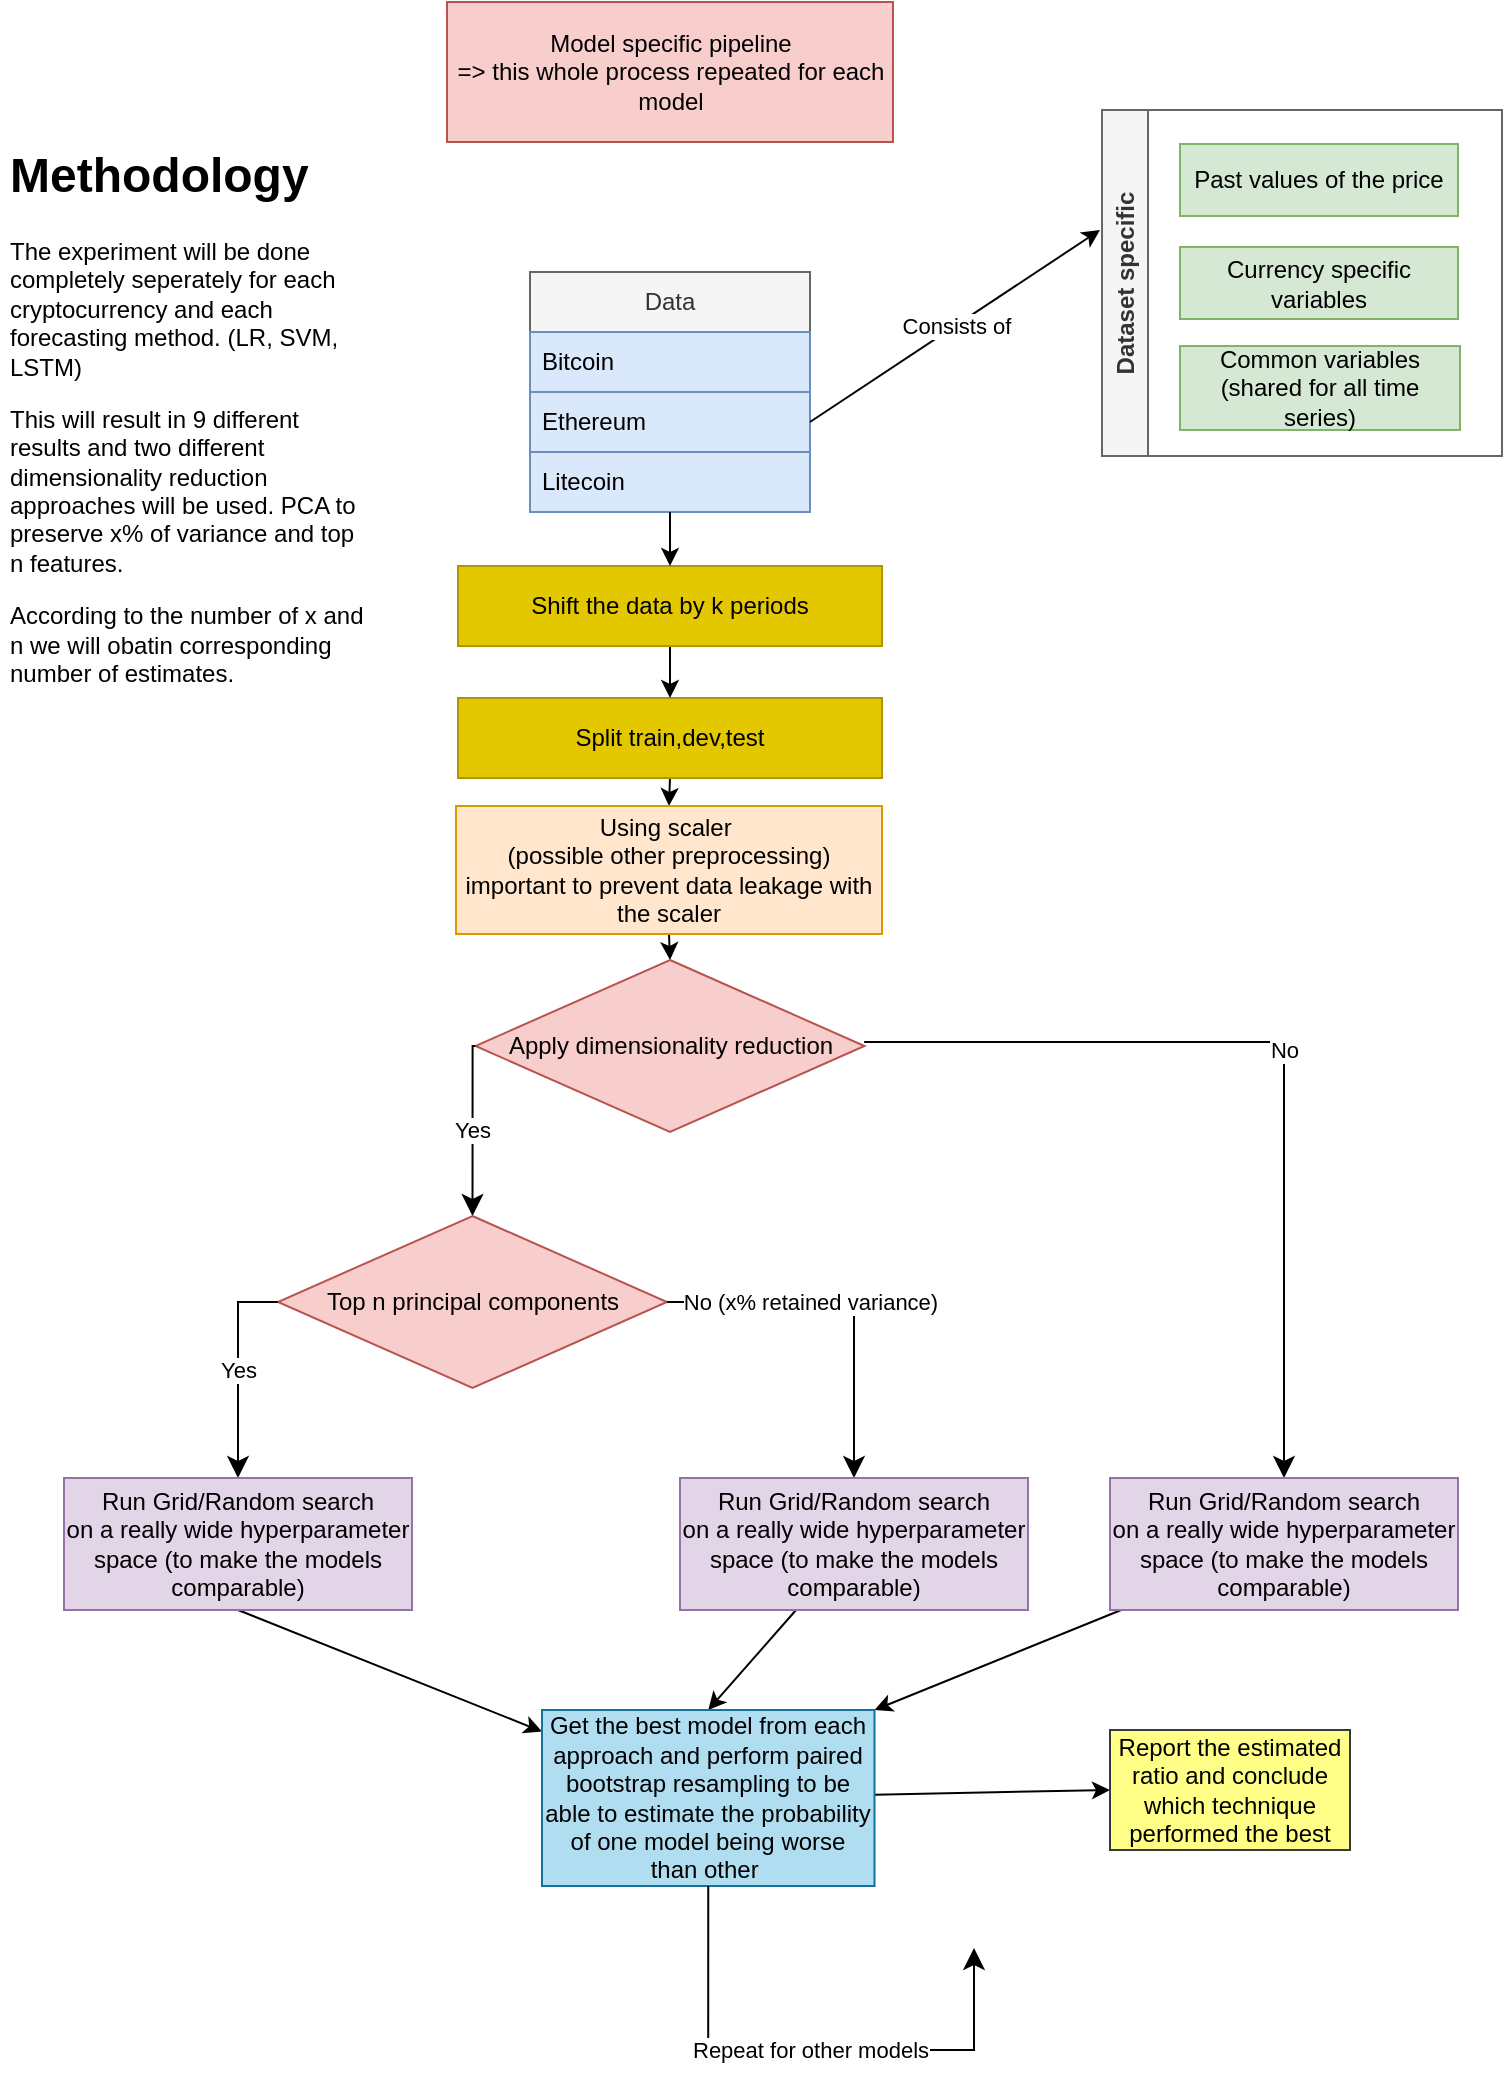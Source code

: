 <mxfile>
    <diagram id="y1xnC05XF_R8ihzMuEk0" name="Page-1">
        <mxGraphModel dx="1378" dy="1591" grid="0" gridSize="10" guides="1" tooltips="1" connect="1" arrows="1" fold="1" page="1" pageScale="1" pageWidth="827" pageHeight="1169" background="#ffffff" math="0" shadow="0">
            <root>
                <mxCell id="0"/>
                <mxCell id="1" parent="0"/>
                <mxCell id="2" value="Data" style="swimlane;fontStyle=0;childLayout=stackLayout;horizontal=1;startSize=30;horizontalStack=0;resizeParent=1;resizeParentMax=0;resizeLast=0;collapsible=1;marginBottom=0;whiteSpace=wrap;html=1;fillColor=#f5f5f5;fontColor=#333333;strokeColor=#666666;" parent="1" vertex="1">
                    <mxGeometry x="290" y="-1006" width="140" height="120" as="geometry">
                        <mxRectangle x="290" y="-1006" width="60" height="30" as="alternateBounds"/>
                    </mxGeometry>
                </mxCell>
                <mxCell id="3" value="Bitcoin" style="text;strokeColor=#6c8ebf;fillColor=#dae8fc;align=left;verticalAlign=middle;spacingLeft=4;spacingRight=4;overflow=hidden;points=[[0,0.5],[1,0.5]];portConstraint=eastwest;rotatable=0;whiteSpace=wrap;html=1;" parent="2" vertex="1">
                    <mxGeometry y="30" width="140" height="30" as="geometry"/>
                </mxCell>
                <mxCell id="4" value="Ethereum&lt;span style=&quot;white-space: pre;&quot;&gt;&#9;&lt;/span&gt;" style="text;strokeColor=#6c8ebf;fillColor=#dae8fc;align=left;verticalAlign=middle;spacingLeft=4;spacingRight=4;overflow=hidden;points=[[0,0.5],[1,0.5]];portConstraint=eastwest;rotatable=0;whiteSpace=wrap;html=1;" parent="2" vertex="1">
                    <mxGeometry y="60" width="140" height="30" as="geometry"/>
                </mxCell>
                <mxCell id="5" value="Litecoin&lt;br&gt;" style="text;align=left;verticalAlign=middle;spacingLeft=4;spacingRight=4;overflow=hidden;points=[[0,0.5],[1,0.5]];portConstraint=eastwest;rotatable=0;whiteSpace=wrap;html=1;fillColor=#dae8fc;strokeColor=#6c8ebf;" parent="2" vertex="1">
                    <mxGeometry y="90" width="140" height="30" as="geometry"/>
                </mxCell>
                <mxCell id="6" value="Dataset specific" style="swimlane;horizontal=0;whiteSpace=wrap;html=1;fillColor=#f5f5f5;fontColor=#333333;strokeColor=#666666;" parent="1" vertex="1">
                    <mxGeometry x="576" y="-1087" width="200" height="173" as="geometry"/>
                </mxCell>
                <mxCell id="7" value="Currency specific variables" style="rounded=0;whiteSpace=wrap;html=1;fillColor=#d5e8d4;strokeColor=#82b366;" parent="6" vertex="1">
                    <mxGeometry x="39" y="68.5" width="139" height="36" as="geometry"/>
                </mxCell>
                <mxCell id="8" value="Common variables&lt;br&gt;(shared for all time series)" style="rounded=0;whiteSpace=wrap;html=1;fillColor=#d5e8d4;strokeColor=#82b366;" parent="6" vertex="1">
                    <mxGeometry x="39" y="118" width="140" height="42" as="geometry"/>
                </mxCell>
                <mxCell id="18" value="Past values of the price" style="rounded=0;whiteSpace=wrap;html=1;fillColor=#d5e8d4;strokeColor=#82b366;" parent="6" vertex="1">
                    <mxGeometry x="39" y="17" width="139" height="36" as="geometry"/>
                </mxCell>
                <mxCell id="10" value="Consists of" style="edgeStyle=none;html=1;exitX=1;exitY=0.5;exitDx=0;exitDy=0;" parent="1" source="4" edge="1">
                    <mxGeometry relative="1" as="geometry">
                        <mxPoint x="575" y="-1027" as="targetPoint"/>
                    </mxGeometry>
                </mxCell>
                <mxCell id="11" value="&lt;h1&gt;Methodology&lt;/h1&gt;&lt;p&gt;The experiment will be done completely seperately for each cryptocurrency and each forecasting method. (LR, SVM, LSTM)&amp;nbsp;&lt;/p&gt;&lt;p&gt;This will result in 9 different results and two different dimensionality reduction approaches will be used. PCA to preserve x% of variance and top n features.&lt;/p&gt;&lt;p&gt;According to the number of x and n we will obatin corresponding number of estimates.&lt;/p&gt;" style="text;html=1;strokeColor=none;fillColor=none;spacing=5;spacingTop=-20;whiteSpace=wrap;overflow=hidden;rounded=0;" parent="1" vertex="1">
                    <mxGeometry x="25" y="-1074" width="190" height="281" as="geometry"/>
                </mxCell>
                <mxCell id="23" style="edgeStyle=none;html=1;exitX=0.5;exitY=1;exitDx=0;exitDy=0;entryX=0.5;entryY=0;entryDx=0;entryDy=0;" parent="1" source="12" target="22" edge="1">
                    <mxGeometry relative="1" as="geometry"/>
                </mxCell>
                <mxCell id="12" value="Split train,dev,test" style="rounded=0;whiteSpace=wrap;html=1;fillColor=#e3c800;fontColor=#000000;strokeColor=#B09500;" parent="1" vertex="1">
                    <mxGeometry x="254" y="-793" width="212" height="40" as="geometry"/>
                </mxCell>
                <mxCell id="21" style="edgeStyle=none;html=1;exitX=0.5;exitY=1;exitDx=0;exitDy=0;entryX=0.5;entryY=0;entryDx=0;entryDy=0;" parent="1" source="17" target="12" edge="1">
                    <mxGeometry relative="1" as="geometry"/>
                </mxCell>
                <mxCell id="17" value="Shift the data by k periods" style="rounded=0;whiteSpace=wrap;html=1;fillColor=#e3c800;fontColor=#000000;strokeColor=#B09500;" parent="1" vertex="1">
                    <mxGeometry x="254" y="-859" width="212" height="40" as="geometry"/>
                </mxCell>
                <mxCell id="19" value="" style="endArrow=classic;html=1;exitX=0.5;exitY=1;exitDx=0;exitDy=0;entryX=0.5;entryY=0;entryDx=0;entryDy=0;" parent="1" source="2" target="17" edge="1">
                    <mxGeometry width="50" height="50" relative="1" as="geometry">
                        <mxPoint x="415" y="-718" as="sourcePoint"/>
                        <mxPoint x="465" y="-768" as="targetPoint"/>
                    </mxGeometry>
                </mxCell>
                <mxCell id="28" style="edgeStyle=none;html=1;exitX=0.5;exitY=1;exitDx=0;exitDy=0;entryX=0.5;entryY=0;entryDx=0;entryDy=0;" parent="1" source="22" target="24" edge="1">
                    <mxGeometry relative="1" as="geometry"/>
                </mxCell>
                <mxCell id="22" value="Using scaler&amp;nbsp;&lt;br&gt;(possible other preprocessing)&lt;br&gt;important to prevent data leakage with the scaler" style="rounded=0;whiteSpace=wrap;html=1;fillColor=#ffe6cc;strokeColor=#d79b00;" parent="1" vertex="1">
                    <mxGeometry x="253" y="-739" width="213" height="64" as="geometry"/>
                </mxCell>
                <mxCell id="24" value="Apply dimensionality reduction" style="rhombus;whiteSpace=wrap;html=1;fillColor=#f8cecc;strokeColor=#b85450;" parent="1" vertex="1">
                    <mxGeometry x="262.75" y="-662" width="194.5" height="86" as="geometry"/>
                </mxCell>
                <mxCell id="27" value="Yes" style="edgeStyle=segmentEdgeStyle;endArrow=classic;html=1;curved=0;rounded=0;endSize=8;startSize=8;exitX=0;exitY=0.5;exitDx=0;exitDy=0;entryX=0.5;entryY=0;entryDx=0;entryDy=0;" parent="1" source="24" target="30" edge="1">
                    <mxGeometry width="50" height="50" relative="1" as="geometry">
                        <mxPoint x="149" y="-633" as="sourcePoint"/>
                        <mxPoint x="165" y="-535" as="targetPoint"/>
                    </mxGeometry>
                </mxCell>
                <mxCell id="29" value="No" style="edgeStyle=segmentEdgeStyle;endArrow=classic;html=1;curved=0;rounded=0;endSize=8;startSize=8;exitX=0.999;exitY=0.477;exitDx=0;exitDy=0;exitPerimeter=0;entryX=0.5;entryY=0;entryDx=0;entryDy=0;" parent="1" source="24" target="38" edge="1">
                    <mxGeometry width="50" height="50" relative="1" as="geometry">
                        <mxPoint x="540.75" y="-553" as="sourcePoint"/>
                        <mxPoint x="687" y="-537" as="targetPoint"/>
                    </mxGeometry>
                </mxCell>
                <mxCell id="30" value="Top n principal components" style="rhombus;whiteSpace=wrap;html=1;fillColor=#f8cecc;strokeColor=#b85450;" parent="1" vertex="1">
                    <mxGeometry x="164" y="-534" width="194.5" height="86" as="geometry"/>
                </mxCell>
                <mxCell id="31" value="Yes" style="edgeStyle=segmentEdgeStyle;endArrow=classic;html=1;curved=0;rounded=0;endSize=8;startSize=8;exitX=0;exitY=0.5;exitDx=0;exitDy=0;entryX=0.5;entryY=0;entryDx=0;entryDy=0;" parent="1" source="30" target="33" edge="1">
                    <mxGeometry width="50" height="50" relative="1" as="geometry">
                        <mxPoint x="138.5" y="-490" as="sourcePoint"/>
                        <mxPoint x="125" y="-406" as="targetPoint"/>
                    </mxGeometry>
                </mxCell>
                <mxCell id="32" value="No (x% retained variance)" style="edgeStyle=segmentEdgeStyle;endArrow=classic;html=1;curved=0;rounded=0;endSize=8;startSize=8;exitX=1;exitY=0.5;exitDx=0;exitDy=0;entryX=0.5;entryY=0;entryDx=0;entryDy=0;" parent="1" source="30" target="37" edge="1">
                    <mxGeometry x="-0.212" width="50" height="50" relative="1" as="geometry">
                        <mxPoint x="366.995" y="-490.978" as="sourcePoint"/>
                        <mxPoint x="451" y="-406" as="targetPoint"/>
                        <mxPoint as="offset"/>
                    </mxGeometry>
                </mxCell>
                <mxCell id="41" style="edgeStyle=none;html=1;exitX=0.5;exitY=1;exitDx=0;exitDy=0;" parent="1" source="33" target="39" edge="1">
                    <mxGeometry relative="1" as="geometry"/>
                </mxCell>
                <mxCell id="33" value="Run Grid/Random search&lt;br&gt;on a really wide hyperparameter space (to make the models comparable)" style="rounded=0;whiteSpace=wrap;html=1;fillColor=#e1d5e7;strokeColor=#9673a6;" parent="1" vertex="1">
                    <mxGeometry x="57" y="-403" width="174" height="66" as="geometry"/>
                </mxCell>
                <mxCell id="42" style="edgeStyle=none;html=1;entryX=0.5;entryY=0;entryDx=0;entryDy=0;" parent="1" source="37" target="39" edge="1">
                    <mxGeometry relative="1" as="geometry"/>
                </mxCell>
                <mxCell id="37" value="Run Grid/Random search&lt;br&gt;on a really wide hyperparameter space (to make the models comparable)" style="rounded=0;whiteSpace=wrap;html=1;fillColor=#e1d5e7;strokeColor=#9673a6;" parent="1" vertex="1">
                    <mxGeometry x="365" y="-403" width="174" height="66" as="geometry"/>
                </mxCell>
                <mxCell id="43" style="edgeStyle=none;html=1;entryX=1;entryY=0;entryDx=0;entryDy=0;" parent="1" source="38" target="39" edge="1">
                    <mxGeometry relative="1" as="geometry"/>
                </mxCell>
                <mxCell id="38" value="Run Grid/Random search&lt;br&gt;on a really wide hyperparameter space (to make the models comparable)" style="rounded=0;whiteSpace=wrap;html=1;fillColor=#e1d5e7;strokeColor=#9673a6;" parent="1" vertex="1">
                    <mxGeometry x="580" y="-403" width="174" height="66" as="geometry"/>
                </mxCell>
                <mxCell id="45" style="edgeStyle=none;html=1;entryX=0;entryY=0.5;entryDx=0;entryDy=0;" parent="1" source="39" target="44" edge="1">
                    <mxGeometry relative="1" as="geometry"/>
                </mxCell>
                <mxCell id="39" value="Get the best model from each approach and perform paired bootstrap resampling to be able to estimate the probability of one model being worse than other&amp;nbsp;" style="rounded=0;whiteSpace=wrap;html=1;fillColor=#b1ddf0;strokeColor=#10739e;" parent="1" vertex="1">
                    <mxGeometry x="296" y="-287" width="166.25" height="88" as="geometry"/>
                </mxCell>
                <mxCell id="44" value="Report the estimated ratio and conclude which technique performed the best" style="rounded=0;whiteSpace=wrap;html=1;fillColor=#ffff88;strokeColor=#36393d;" parent="1" vertex="1">
                    <mxGeometry x="580" y="-277" width="120" height="60" as="geometry"/>
                </mxCell>
                <mxCell id="46" value="Model specific pipeline&lt;br&gt;=&amp;gt; this whole process repeated for each model" style="text;html=1;strokeColor=#b85450;fillColor=#f8cecc;align=center;verticalAlign=middle;whiteSpace=wrap;rounded=0;" parent="1" vertex="1">
                    <mxGeometry x="248.5" y="-1141" width="223" height="70" as="geometry"/>
                </mxCell>
                <mxCell id="47" value="Repeat for other models" style="edgeStyle=segmentEdgeStyle;endArrow=classic;html=1;curved=0;rounded=0;endSize=8;startSize=8;exitX=0.5;exitY=1;exitDx=0;exitDy=0;" parent="1" source="39" edge="1">
                    <mxGeometry width="50" height="50" relative="1" as="geometry">
                        <mxPoint x="322" y="-155" as="sourcePoint"/>
                        <mxPoint x="512" y="-168" as="targetPoint"/>
                        <Array as="points">
                            <mxPoint x="379" y="-117"/>
                        </Array>
                    </mxGeometry>
                </mxCell>
            </root>
        </mxGraphModel>
    </diagram>
</mxfile>
